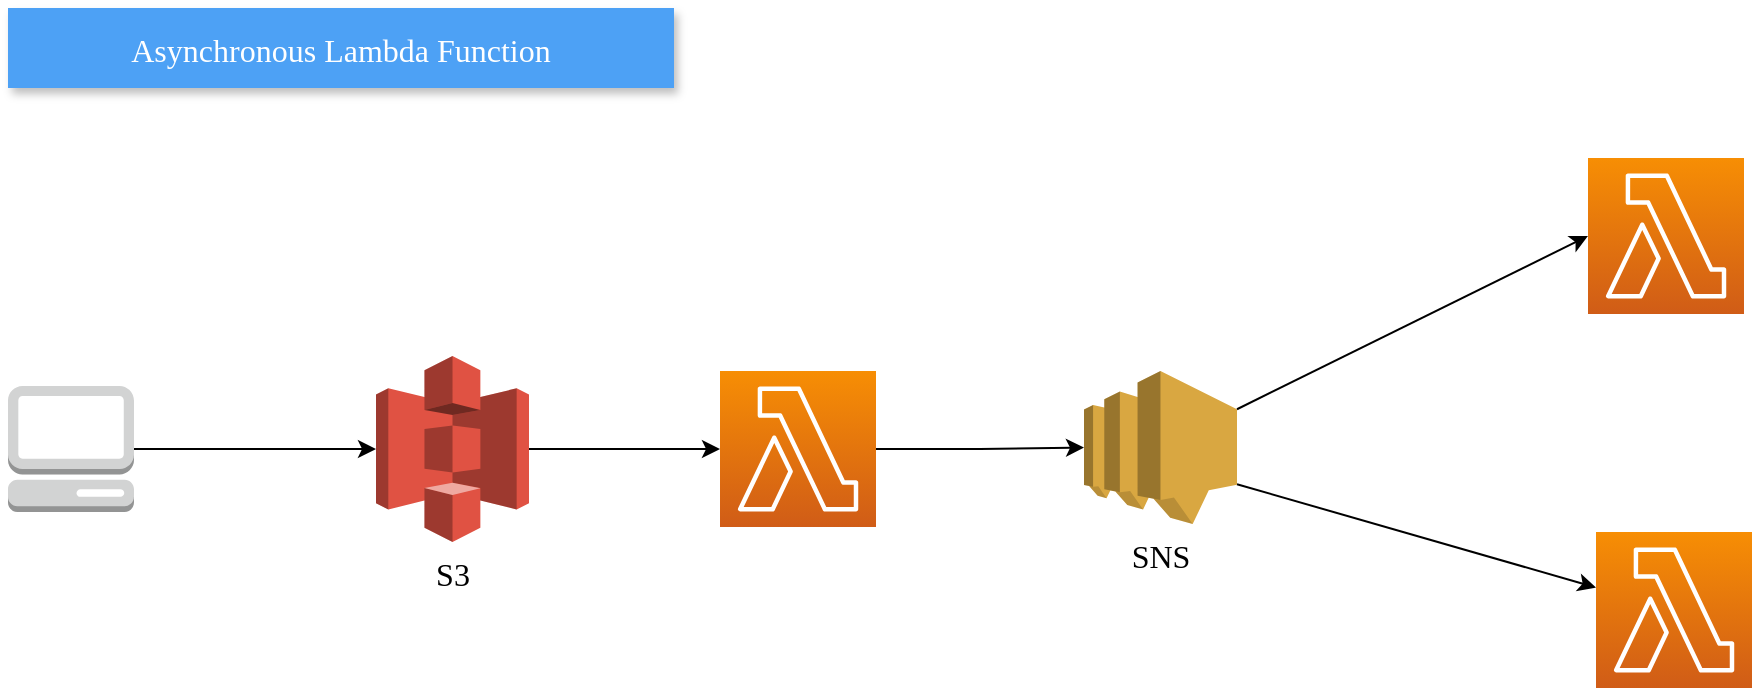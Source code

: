 <mxfile version="15.8.7" type="device"><diagram id="VQ8B5bBFCQLbodosVqdG" name="Page-1"><mxGraphModel dx="622" dy="-335" grid="0" gridSize="10" guides="1" tooltips="1" connect="1" arrows="1" fold="1" page="0" pageScale="1" pageWidth="850" pageHeight="1100" math="0" shadow="0"><root><mxCell id="0"/><mxCell id="1" parent="0"/><mxCell id="rf39WP9rLkbxwxlf7zvN-1" value="Asynchronous Lambda Function" style="fillColor=#4DA1F5;strokeColor=none;shadow=1;gradientColor=none;fontSize=16;align=center;spacingLeft=0;fontColor=#ffffff;fontFamily=Comic Sans MS;spacing=1;" parent="1" vertex="1"><mxGeometry x="1012" y="1428" width="333" height="40" as="geometry"/></mxCell><mxCell id="rf39WP9rLkbxwxlf7zvN-2" style="edgeStyle=none;rounded=0;orthogonalLoop=1;jettySize=auto;html=1;exitX=1;exitY=0.5;exitDx=0;exitDy=0;exitPerimeter=0;entryX=0;entryY=0.5;entryDx=0;entryDy=0;entryPerimeter=0;fontFamily=Comic Sans MS;fontSize=16;" parent="1" source="rf39WP9rLkbxwxlf7zvN-3" target="rf39WP9rLkbxwxlf7zvN-13" edge="1"><mxGeometry relative="1" as="geometry"><mxPoint x="1232" y="1648.5" as="targetPoint"/></mxGeometry></mxCell><mxCell id="rf39WP9rLkbxwxlf7zvN-3" value="" style="outlineConnect=0;dashed=0;verticalLabelPosition=bottom;verticalAlign=top;align=center;html=1;shape=mxgraph.aws3.management_console;fillColor=#D2D3D3;gradientColor=none;fontFamily=Comic Sans MS;fontSize=16;" parent="1" vertex="1"><mxGeometry x="1012" y="1617" width="63" height="63" as="geometry"/></mxCell><mxCell id="rf39WP9rLkbxwxlf7zvN-30" style="edgeStyle=orthogonalEdgeStyle;rounded=0;orthogonalLoop=1;jettySize=auto;html=1;exitX=1;exitY=0.5;exitDx=0;exitDy=0;exitPerimeter=0;fontFamily=Comic Sans MS;fontSize=16;" parent="1" source="rf39WP9rLkbxwxlf7zvN-8" target="rf39WP9rLkbxwxlf7zvN-29" edge="1"><mxGeometry relative="1" as="geometry"/></mxCell><mxCell id="rf39WP9rLkbxwxlf7zvN-8" value="" style="sketch=0;points=[[0,0,0],[0.25,0,0],[0.5,0,0],[0.75,0,0],[1,0,0],[0,1,0],[0.25,1,0],[0.5,1,0],[0.75,1,0],[1,1,0],[0,0.25,0],[0,0.5,0],[0,0.75,0],[1,0.25,0],[1,0.5,0],[1,0.75,0]];outlineConnect=0;fontColor=#232F3E;gradientColor=#F78E04;gradientDirection=north;fillColor=#D05C17;strokeColor=#ffffff;dashed=0;verticalLabelPosition=bottom;verticalAlign=top;align=center;html=1;fontSize=12;fontStyle=0;aspect=fixed;shape=mxgraph.aws4.resourceIcon;resIcon=mxgraph.aws4.lambda;fontFamily=Comic Sans MS;" parent="1" vertex="1"><mxGeometry x="1368" y="1609.5" width="78" height="78" as="geometry"/></mxCell><mxCell id="rf39WP9rLkbxwxlf7zvN-28" style="edgeStyle=orthogonalEdgeStyle;rounded=0;orthogonalLoop=1;jettySize=auto;html=1;exitX=1;exitY=0.5;exitDx=0;exitDy=0;exitPerimeter=0;" parent="1" source="rf39WP9rLkbxwxlf7zvN-13" target="rf39WP9rLkbxwxlf7zvN-8" edge="1"><mxGeometry relative="1" as="geometry"/></mxCell><mxCell id="rf39WP9rLkbxwxlf7zvN-13" value="&lt;font style=&quot;font-size: 16px&quot; face=&quot;Comic Sans MS&quot;&gt;S3&lt;/font&gt;" style="outlineConnect=0;dashed=0;verticalLabelPosition=bottom;verticalAlign=top;align=center;html=1;shape=mxgraph.aws3.s3;fillColor=#E05243;gradientColor=none;" parent="1" vertex="1"><mxGeometry x="1196" y="1602" width="76.5" height="93" as="geometry"/></mxCell><mxCell id="rf39WP9rLkbxwxlf7zvN-26" value="" style="sketch=0;points=[[0,0,0],[0.25,0,0],[0.5,0,0],[0.75,0,0],[1,0,0],[0,1,0],[0.25,1,0],[0.5,1,0],[0.75,1,0],[1,1,0],[0,0.25,0],[0,0.5,0],[0,0.75,0],[1,0.25,0],[1,0.5,0],[1,0.75,0]];outlineConnect=0;fontColor=#232F3E;gradientColor=#F78E04;gradientDirection=north;fillColor=#D05C17;strokeColor=#ffffff;dashed=0;verticalLabelPosition=bottom;verticalAlign=top;align=center;html=1;fontSize=12;fontStyle=0;aspect=fixed;shape=mxgraph.aws4.resourceIcon;resIcon=mxgraph.aws4.lambda;fontFamily=Comic Sans MS;" parent="1" vertex="1"><mxGeometry x="1806" y="1690" width="78" height="78" as="geometry"/></mxCell><mxCell id="rf39WP9rLkbxwxlf7zvN-27" value="" style="sketch=0;points=[[0,0,0],[0.25,0,0],[0.5,0,0],[0.75,0,0],[1,0,0],[0,1,0],[0.25,1,0],[0.5,1,0],[0.75,1,0],[1,1,0],[0,0.25,0],[0,0.5,0],[0,0.75,0],[1,0.25,0],[1,0.5,0],[1,0.75,0]];outlineConnect=0;fontColor=#232F3E;gradientColor=#F78E04;gradientDirection=north;fillColor=#D05C17;strokeColor=#ffffff;dashed=0;verticalLabelPosition=bottom;verticalAlign=top;align=center;html=1;fontSize=12;fontStyle=0;aspect=fixed;shape=mxgraph.aws4.resourceIcon;resIcon=mxgraph.aws4.lambda;fontFamily=Comic Sans MS;" parent="1" vertex="1"><mxGeometry x="1802" y="1503" width="78" height="78" as="geometry"/></mxCell><mxCell id="rf39WP9rLkbxwxlf7zvN-31" style="rounded=0;orthogonalLoop=1;jettySize=auto;html=1;exitX=1;exitY=0.25;exitDx=0;exitDy=0;exitPerimeter=0;entryX=0;entryY=0.5;entryDx=0;entryDy=0;entryPerimeter=0;fontFamily=Comic Sans MS;fontSize=16;" parent="1" source="rf39WP9rLkbxwxlf7zvN-29" target="rf39WP9rLkbxwxlf7zvN-27" edge="1"><mxGeometry relative="1" as="geometry"/></mxCell><mxCell id="rf39WP9rLkbxwxlf7zvN-32" style="rounded=0;orthogonalLoop=1;jettySize=auto;html=1;exitX=1;exitY=0.74;exitDx=0;exitDy=0;exitPerimeter=0;fontFamily=Comic Sans MS;fontSize=16;" parent="1" source="rf39WP9rLkbxwxlf7zvN-29" target="rf39WP9rLkbxwxlf7zvN-26" edge="1"><mxGeometry relative="1" as="geometry"/></mxCell><mxCell id="rf39WP9rLkbxwxlf7zvN-29" value="&lt;font style=&quot;font-size: 16px&quot; face=&quot;Comic Sans MS&quot;&gt;SNS&lt;/font&gt;" style="outlineConnect=0;dashed=0;verticalLabelPosition=bottom;verticalAlign=top;align=center;html=1;shape=mxgraph.aws3.sns;fillColor=#D9A741;gradientColor=none;" parent="1" vertex="1"><mxGeometry x="1550" y="1609.5" width="76.5" height="76.5" as="geometry"/></mxCell></root></mxGraphModel></diagram></mxfile>